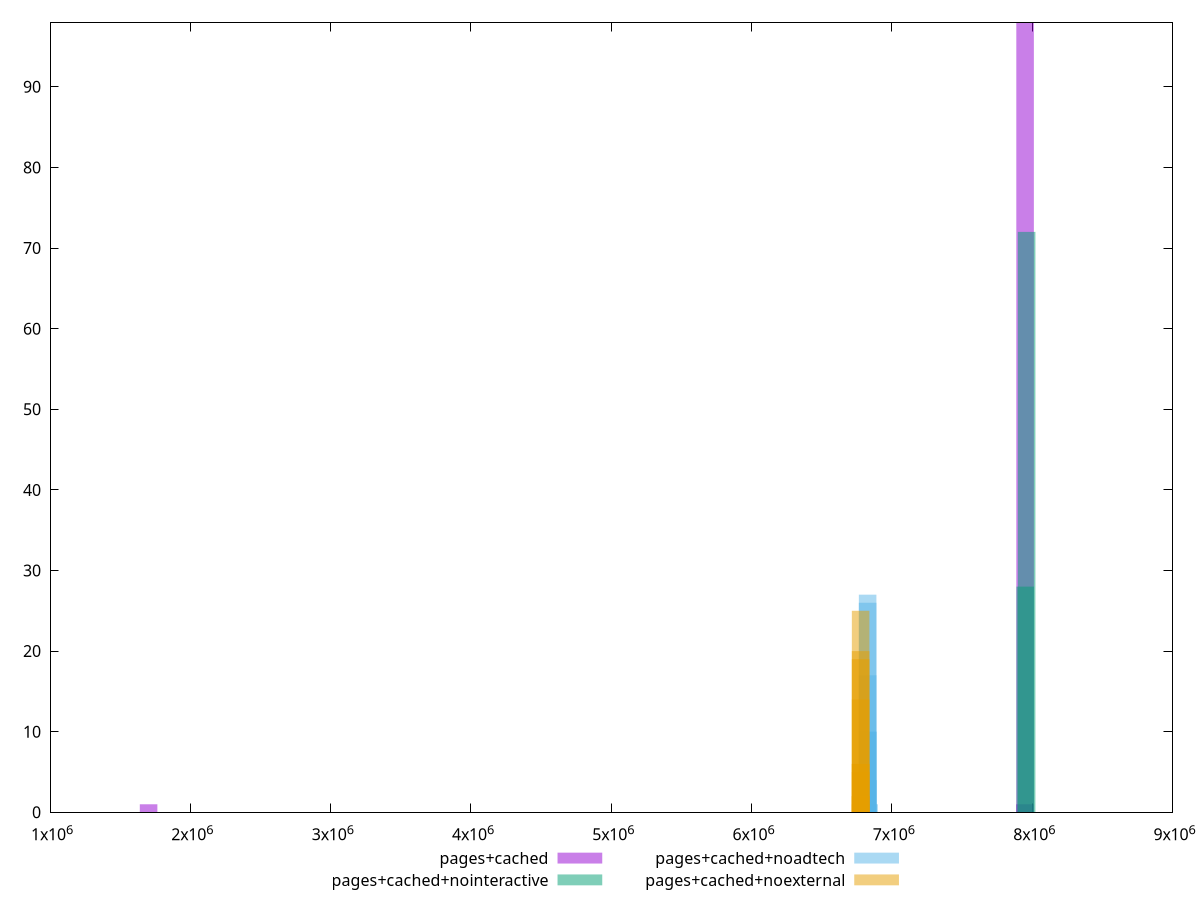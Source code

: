 $_pagesCached <<EOF
1702635.1444583288 1
7947988.119776788 1
7949426.561182977 98
EOF
$_pagesCachedNointeractive <<EOF
7950696.347327613 28
7960435.869190407 72
EOF
$_pagesCachedNoadtech <<EOF
6827167.987385346 4
6827196.538307937 26
6827189.400577289 27
6827182.262846641 17
6827175.125115993 10
6827203.676038585 10
6827210.8137692325 4
6837610.487323185 1
6827217.95149988 1
EOF
$_pagesCachedNoexternal <<EOF
6777209.041972422 25
6777203.4718803195 20
6777225.752248729 6
6777192.331696115 5
6777214.612064525 19
6777220.182156626 14
6777197.901788218 6
6777186.761604014 2
6777236.892432933 1
6777231.32234083 2
EOF
set key outside below
set terminal pngcairo
set output "report_00006_2020-11-02T20-21-41.718Z/total-byte-weight/total-byte-weight_pages+cached_pages+cached+nointeractive_pages+cached+noadtech_pages+cached+noexternal+hist.png"
set boxwidth 125156.01449464157
set style fill transparent solid 0.5 noborder
set yrange [0:98]
plot $_pagesCached title "pages+cached" with boxes ,$_pagesCachedNointeractive title "pages+cached+nointeractive" with boxes ,$_pagesCachedNoadtech title "pages+cached+noadtech" with boxes ,$_pagesCachedNoexternal title "pages+cached+noexternal" with boxes ,
